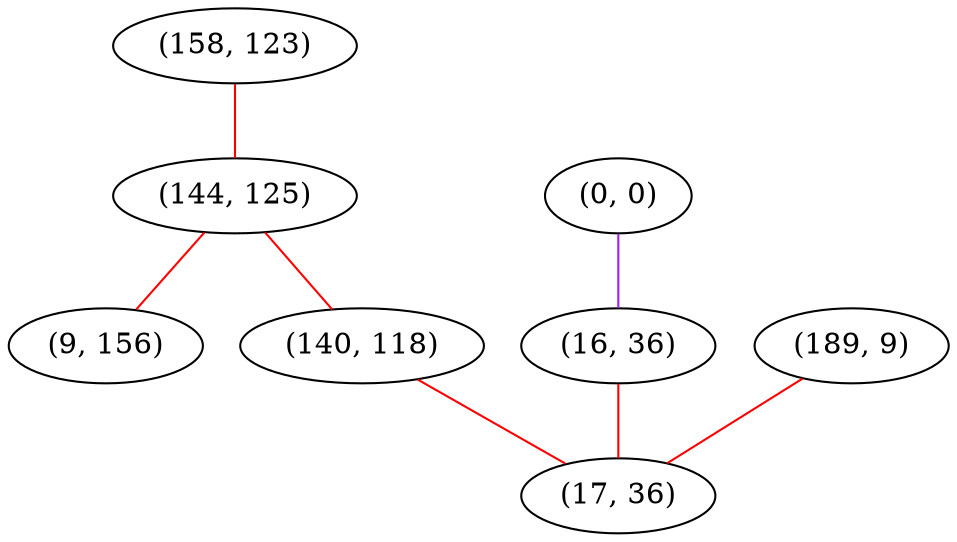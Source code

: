 graph "" {
"(158, 123)";
"(0, 0)";
"(16, 36)";
"(189, 9)";
"(144, 125)";
"(9, 156)";
"(140, 118)";
"(17, 36)";
"(158, 123)" -- "(144, 125)"  [color=red, key=0, weight=1];
"(0, 0)" -- "(16, 36)"  [color=purple, key=0, weight=4];
"(16, 36)" -- "(17, 36)"  [color=red, key=0, weight=1];
"(189, 9)" -- "(17, 36)"  [color=red, key=0, weight=1];
"(144, 125)" -- "(140, 118)"  [color=red, key=0, weight=1];
"(144, 125)" -- "(9, 156)"  [color=red, key=0, weight=1];
"(140, 118)" -- "(17, 36)"  [color=red, key=0, weight=1];
}
